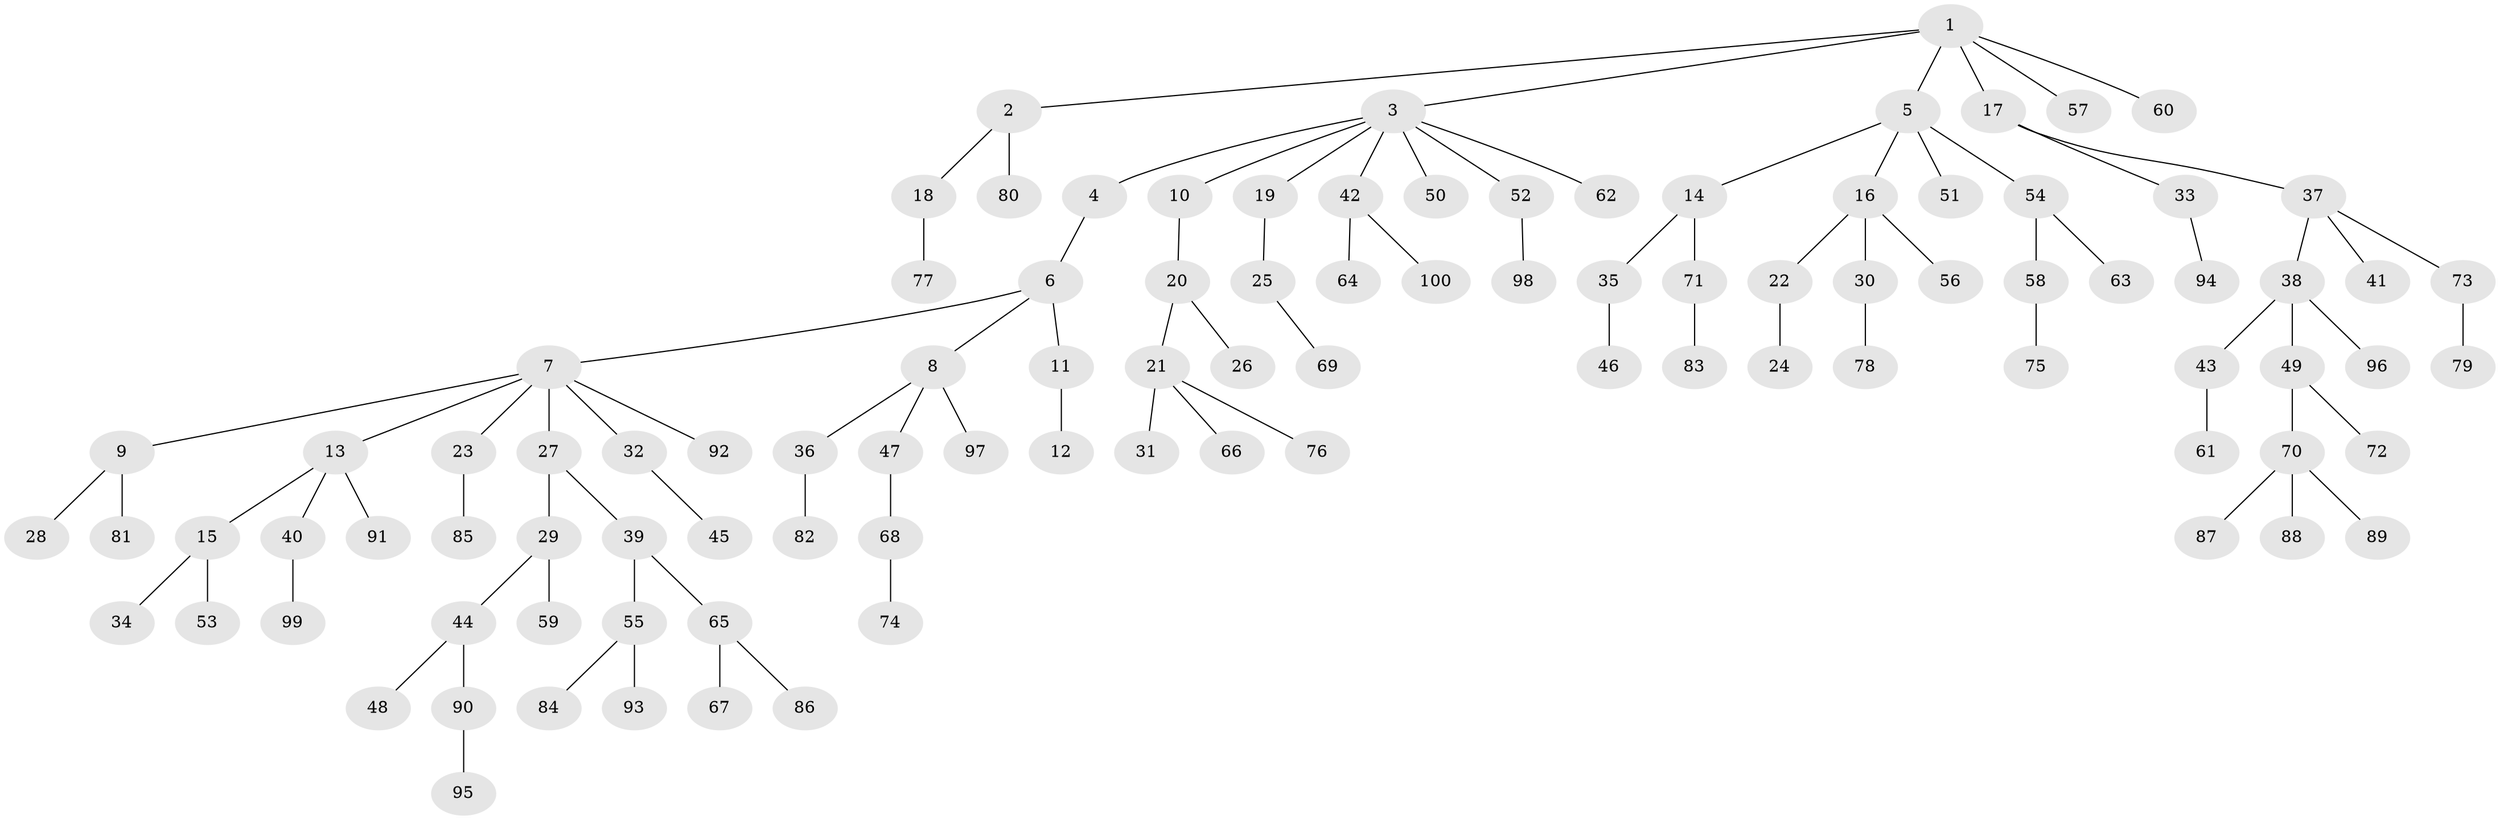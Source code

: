 // Generated by graph-tools (version 1.1) at 2025/11/02/21/25 10:11:10]
// undirected, 100 vertices, 99 edges
graph export_dot {
graph [start="1"]
  node [color=gray90,style=filled];
  1;
  2;
  3;
  4;
  5;
  6;
  7;
  8;
  9;
  10;
  11;
  12;
  13;
  14;
  15;
  16;
  17;
  18;
  19;
  20;
  21;
  22;
  23;
  24;
  25;
  26;
  27;
  28;
  29;
  30;
  31;
  32;
  33;
  34;
  35;
  36;
  37;
  38;
  39;
  40;
  41;
  42;
  43;
  44;
  45;
  46;
  47;
  48;
  49;
  50;
  51;
  52;
  53;
  54;
  55;
  56;
  57;
  58;
  59;
  60;
  61;
  62;
  63;
  64;
  65;
  66;
  67;
  68;
  69;
  70;
  71;
  72;
  73;
  74;
  75;
  76;
  77;
  78;
  79;
  80;
  81;
  82;
  83;
  84;
  85;
  86;
  87;
  88;
  89;
  90;
  91;
  92;
  93;
  94;
  95;
  96;
  97;
  98;
  99;
  100;
  1 -- 2;
  1 -- 3;
  1 -- 5;
  1 -- 17;
  1 -- 57;
  1 -- 60;
  2 -- 18;
  2 -- 80;
  3 -- 4;
  3 -- 10;
  3 -- 19;
  3 -- 42;
  3 -- 50;
  3 -- 52;
  3 -- 62;
  4 -- 6;
  5 -- 14;
  5 -- 16;
  5 -- 51;
  5 -- 54;
  6 -- 7;
  6 -- 8;
  6 -- 11;
  7 -- 9;
  7 -- 13;
  7 -- 23;
  7 -- 27;
  7 -- 32;
  7 -- 92;
  8 -- 36;
  8 -- 47;
  8 -- 97;
  9 -- 28;
  9 -- 81;
  10 -- 20;
  11 -- 12;
  13 -- 15;
  13 -- 40;
  13 -- 91;
  14 -- 35;
  14 -- 71;
  15 -- 34;
  15 -- 53;
  16 -- 22;
  16 -- 30;
  16 -- 56;
  17 -- 33;
  17 -- 37;
  18 -- 77;
  19 -- 25;
  20 -- 21;
  20 -- 26;
  21 -- 31;
  21 -- 66;
  21 -- 76;
  22 -- 24;
  23 -- 85;
  25 -- 69;
  27 -- 29;
  27 -- 39;
  29 -- 44;
  29 -- 59;
  30 -- 78;
  32 -- 45;
  33 -- 94;
  35 -- 46;
  36 -- 82;
  37 -- 38;
  37 -- 41;
  37 -- 73;
  38 -- 43;
  38 -- 49;
  38 -- 96;
  39 -- 55;
  39 -- 65;
  40 -- 99;
  42 -- 64;
  42 -- 100;
  43 -- 61;
  44 -- 48;
  44 -- 90;
  47 -- 68;
  49 -- 70;
  49 -- 72;
  52 -- 98;
  54 -- 58;
  54 -- 63;
  55 -- 84;
  55 -- 93;
  58 -- 75;
  65 -- 67;
  65 -- 86;
  68 -- 74;
  70 -- 87;
  70 -- 88;
  70 -- 89;
  71 -- 83;
  73 -- 79;
  90 -- 95;
}
